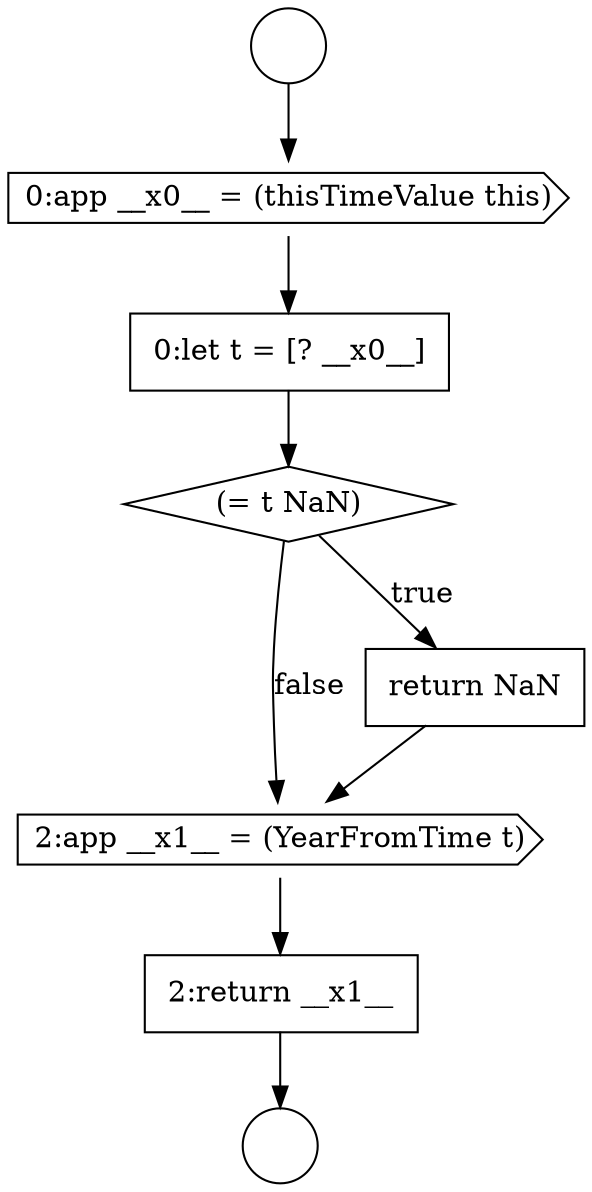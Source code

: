 digraph {
  node13378 [shape=cds, label=<<font color="black">0:app __x0__ = (thisTimeValue this)</font>> color="black" fillcolor="white" style=filled]
  node13382 [shape=cds, label=<<font color="black">2:app __x1__ = (YearFromTime t)</font>> color="black" fillcolor="white" style=filled]
  node13379 [shape=none, margin=0, label=<<font color="black">
    <table border="0" cellborder="1" cellspacing="0" cellpadding="10">
      <tr><td align="left">0:let t = [? __x0__]</td></tr>
    </table>
  </font>> color="black" fillcolor="white" style=filled]
  node13376 [shape=circle label=" " color="black" fillcolor="white" style=filled]
  node13383 [shape=none, margin=0, label=<<font color="black">
    <table border="0" cellborder="1" cellspacing="0" cellpadding="10">
      <tr><td align="left">2:return __x1__</td></tr>
    </table>
  </font>> color="black" fillcolor="white" style=filled]
  node13380 [shape=diamond, label=<<font color="black">(= t NaN)</font>> color="black" fillcolor="white" style=filled]
  node13377 [shape=circle label=" " color="black" fillcolor="white" style=filled]
  node13381 [shape=none, margin=0, label=<<font color="black">
    <table border="0" cellborder="1" cellspacing="0" cellpadding="10">
      <tr><td align="left">return NaN</td></tr>
    </table>
  </font>> color="black" fillcolor="white" style=filled]
  node13380 -> node13381 [label=<<font color="black">true</font>> color="black"]
  node13380 -> node13382 [label=<<font color="black">false</font>> color="black"]
  node13381 -> node13382 [ color="black"]
  node13378 -> node13379 [ color="black"]
  node13376 -> node13378 [ color="black"]
  node13379 -> node13380 [ color="black"]
  node13382 -> node13383 [ color="black"]
  node13383 -> node13377 [ color="black"]
}

